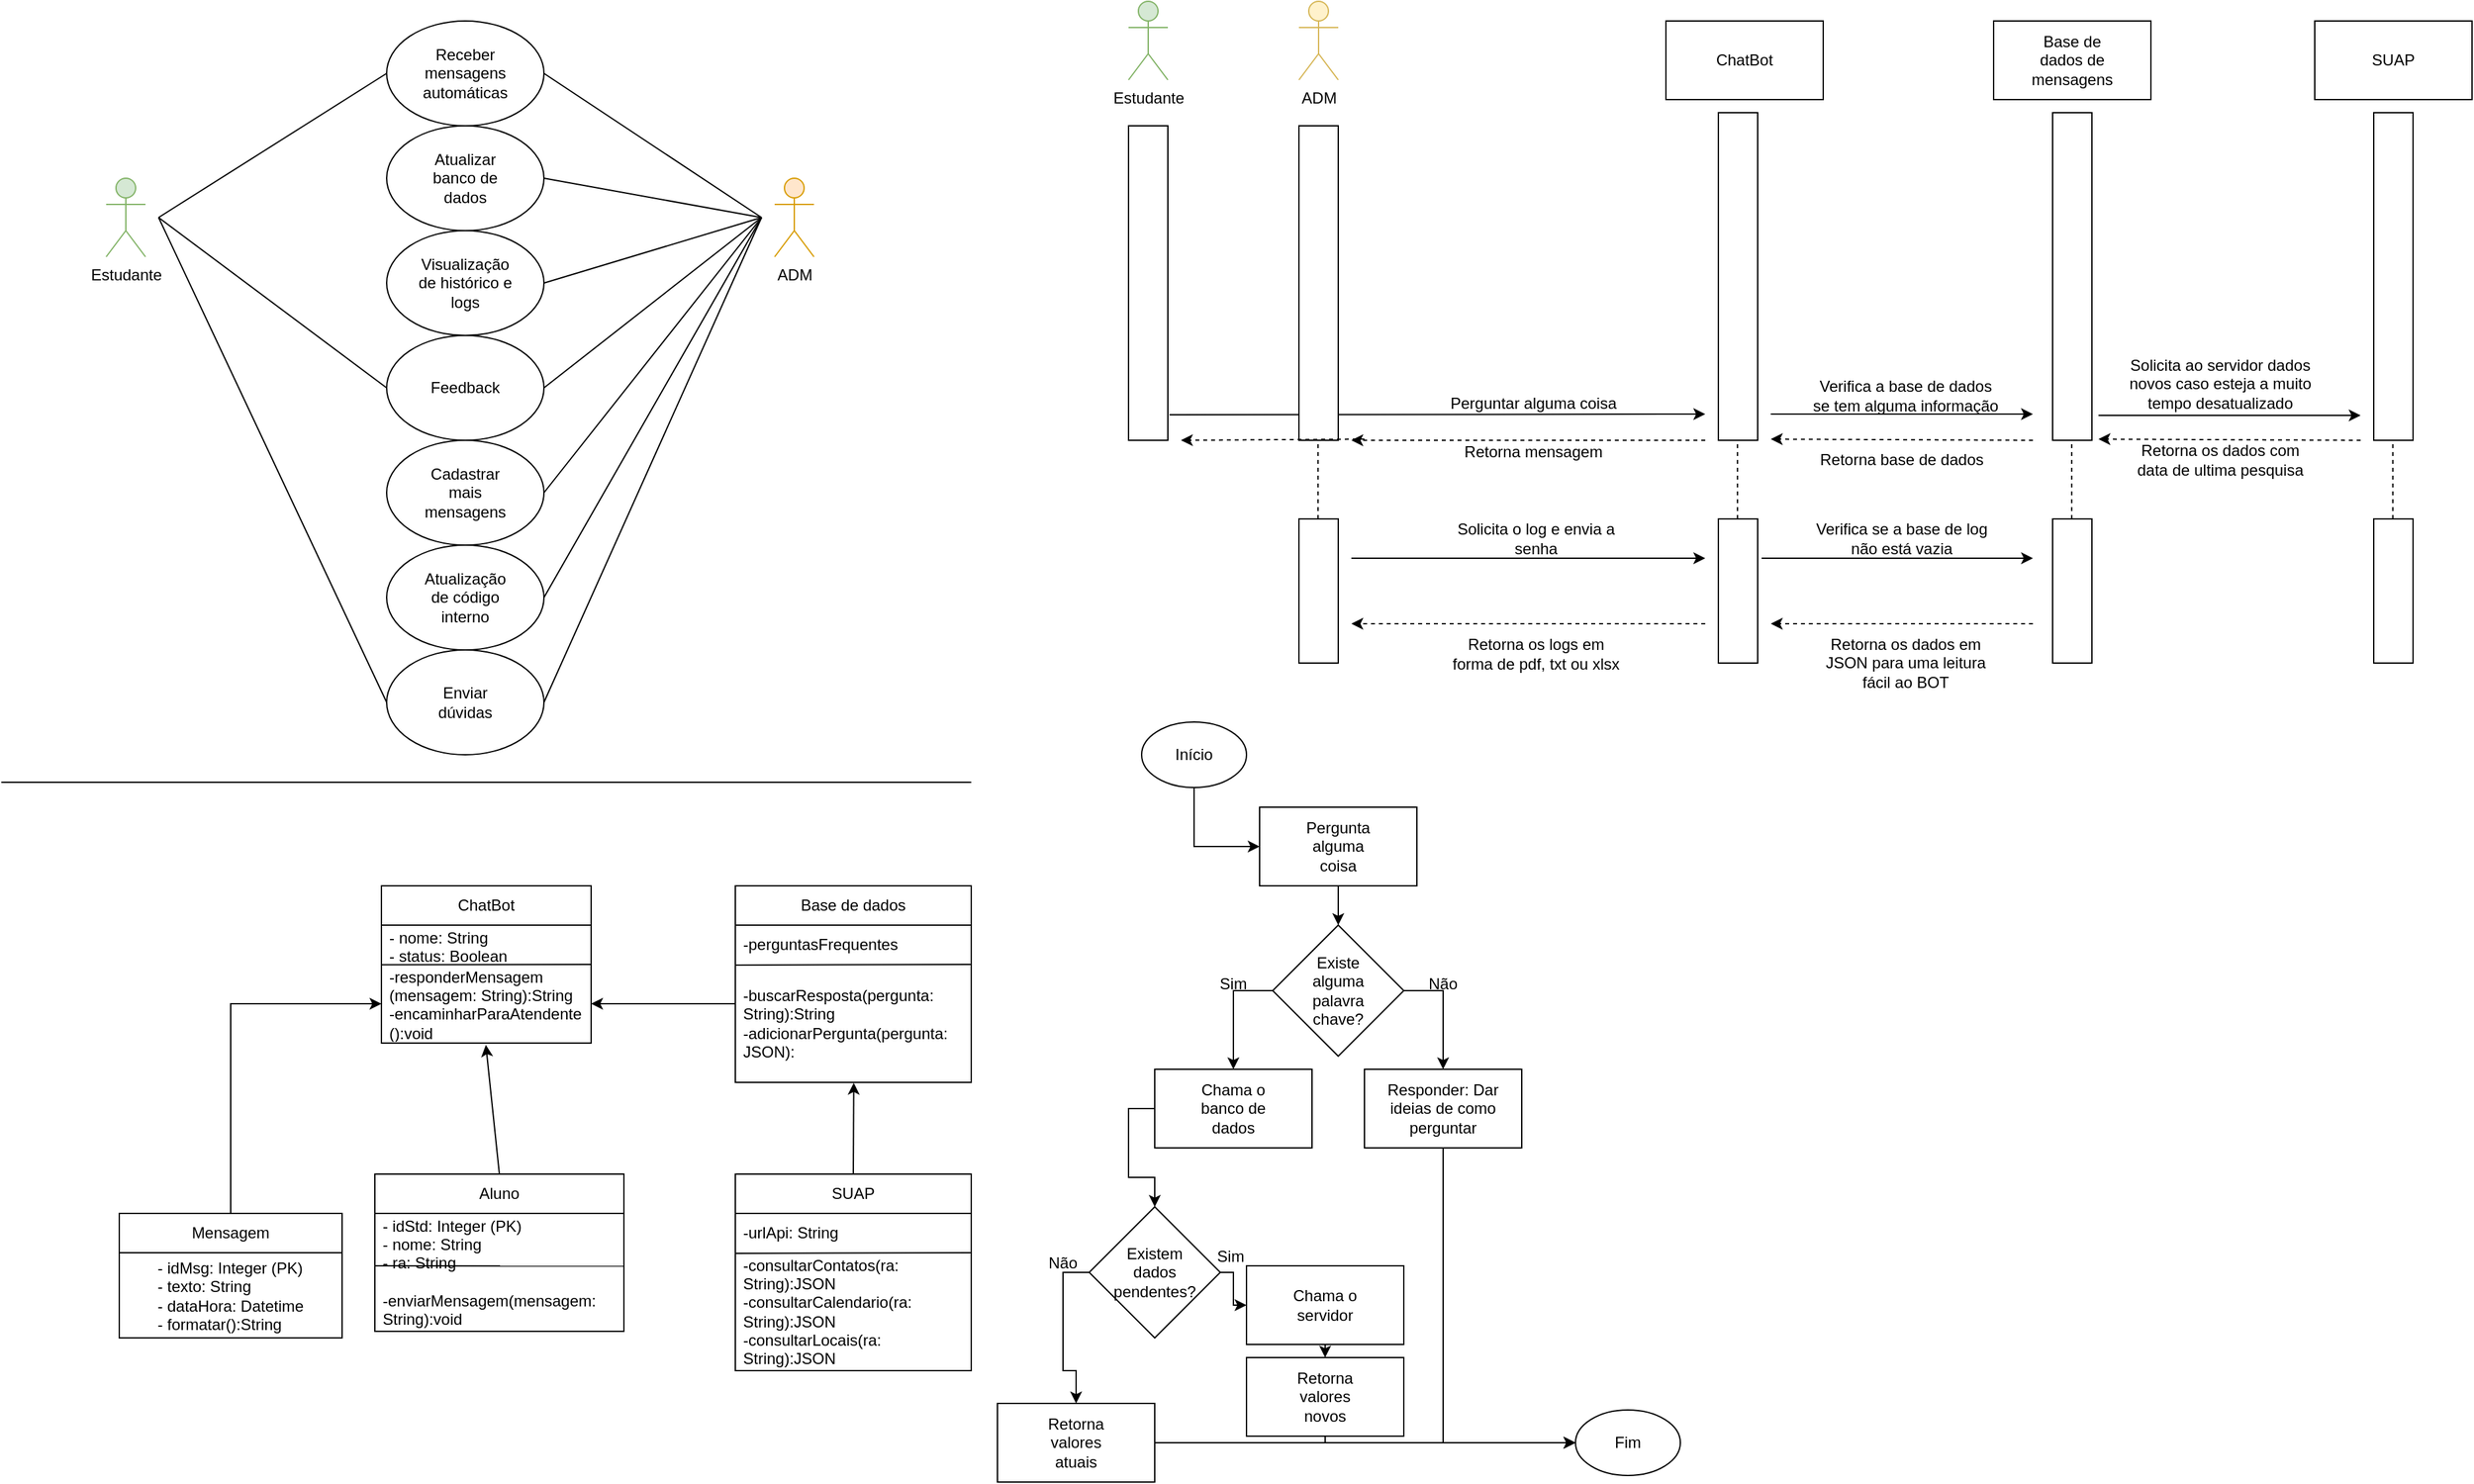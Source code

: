 <mxfile version="27.0.2">
  <diagram name="Página-1" id="9H2p1YK96EGHO1hDg4qJ">
    <mxGraphModel dx="801" dy="432" grid="1" gridSize="10" guides="1" tooltips="1" connect="1" arrows="1" fold="1" page="1" pageScale="1" pageWidth="827" pageHeight="1169" math="0" shadow="0">
      <root>
        <mxCell id="0" />
        <mxCell id="1" parent="0" />
        <mxCell id="1IMz-awUyQO1gc2ZHXrj-1" value="Estudante" style="shape=umlActor;verticalLabelPosition=bottom;verticalAlign=top;html=1;outlineConnect=0;fillColor=#d5e8d4;strokeColor=#82b366;shadow=0;" vertex="1" parent="1">
          <mxGeometry x="80" y="150" width="30" height="60" as="geometry" />
        </mxCell>
        <mxCell id="1IMz-awUyQO1gc2ZHXrj-15" value="ADM" style="shape=umlActor;verticalLabelPosition=bottom;verticalAlign=top;html=1;outlineConnect=0;fillColor=#ffe6cc;strokeColor=#d79b00;" vertex="1" parent="1">
          <mxGeometry x="590" y="150" width="30" height="60" as="geometry" />
        </mxCell>
        <mxCell id="1IMz-awUyQO1gc2ZHXrj-41" value="" style="group" vertex="1" connectable="0" parent="1">
          <mxGeometry x="294" y="110" width="120" height="80" as="geometry" />
        </mxCell>
        <mxCell id="1IMz-awUyQO1gc2ZHXrj-42" value="" style="ellipse;whiteSpace=wrap;html=1;" vertex="1" parent="1IMz-awUyQO1gc2ZHXrj-41">
          <mxGeometry width="120" height="80" as="geometry" />
        </mxCell>
        <mxCell id="1IMz-awUyQO1gc2ZHXrj-43" value="Atualizar banco de dados" style="text;html=1;align=center;verticalAlign=middle;whiteSpace=wrap;rounded=0;" vertex="1" parent="1IMz-awUyQO1gc2ZHXrj-41">
          <mxGeometry x="20" y="25" width="80" height="30" as="geometry" />
        </mxCell>
        <mxCell id="1IMz-awUyQO1gc2ZHXrj-47" value="" style="endArrow=none;html=1;rounded=0;" edge="1" parent="1">
          <mxGeometry width="50" height="50" relative="1" as="geometry">
            <mxPoint y="611" as="sourcePoint" />
            <mxPoint x="740" y="611" as="targetPoint" />
          </mxGeometry>
        </mxCell>
        <mxCell id="1IMz-awUyQO1gc2ZHXrj-48" value="ChatBot" style="swimlane;fontStyle=0;childLayout=stackLayout;horizontal=1;startSize=30;horizontalStack=0;resizeParent=1;resizeParentMax=0;resizeLast=0;collapsible=1;marginBottom=0;whiteSpace=wrap;html=1;" vertex="1" parent="1">
          <mxGeometry x="290" y="690" width="160" height="120" as="geometry" />
        </mxCell>
        <mxCell id="1IMz-awUyQO1gc2ZHXrj-49" value="- nome: String&lt;div&gt;- status: Boolean&lt;/div&gt;" style="text;strokeColor=none;fillColor=none;align=left;verticalAlign=middle;spacingLeft=4;spacingRight=4;overflow=hidden;points=[[0,0.5],[1,0.5]];portConstraint=eastwest;rotatable=0;whiteSpace=wrap;html=1;" vertex="1" parent="1IMz-awUyQO1gc2ZHXrj-48">
          <mxGeometry y="30" width="160" height="30" as="geometry" />
        </mxCell>
        <mxCell id="1IMz-awUyQO1gc2ZHXrj-51" value="-responderMensagem&lt;div&gt;(mensagem: String):String&lt;/div&gt;&lt;div&gt;-encaminharParaAtendente ():void&lt;/div&gt;" style="text;strokeColor=none;fillColor=none;align=left;verticalAlign=middle;spacingLeft=4;spacingRight=4;overflow=hidden;points=[[0,0.5],[1,0.5]];portConstraint=eastwest;rotatable=0;whiteSpace=wrap;html=1;" vertex="1" parent="1IMz-awUyQO1gc2ZHXrj-48">
          <mxGeometry y="60" width="160" height="60" as="geometry" />
        </mxCell>
        <mxCell id="1IMz-awUyQO1gc2ZHXrj-52" value="" style="endArrow=none;html=1;rounded=0;exitX=0.002;exitY=0.005;exitDx=0;exitDy=0;exitPerimeter=0;entryX=0.997;entryY=1.002;entryDx=0;entryDy=0;entryPerimeter=0;" edge="1" parent="1IMz-awUyQO1gc2ZHXrj-48" source="1IMz-awUyQO1gc2ZHXrj-51" target="1IMz-awUyQO1gc2ZHXrj-49">
          <mxGeometry width="50" height="50" relative="1" as="geometry">
            <mxPoint x="-80" y="110" as="sourcePoint" />
            <mxPoint x="-30" y="60" as="targetPoint" />
          </mxGeometry>
        </mxCell>
        <mxCell id="1IMz-awUyQO1gc2ZHXrj-53" value="Base de dados" style="swimlane;fontStyle=0;childLayout=stackLayout;horizontal=1;startSize=30;horizontalStack=0;resizeParent=1;resizeParentMax=0;resizeLast=0;collapsible=1;marginBottom=0;whiteSpace=wrap;html=1;" vertex="1" parent="1">
          <mxGeometry x="560" y="690" width="180" height="150" as="geometry" />
        </mxCell>
        <mxCell id="1IMz-awUyQO1gc2ZHXrj-54" value="-perguntasFrequentes" style="text;strokeColor=none;fillColor=none;align=left;verticalAlign=middle;spacingLeft=4;spacingRight=4;overflow=hidden;points=[[0,0.5],[1,0.5]];portConstraint=eastwest;rotatable=0;whiteSpace=wrap;html=1;" vertex="1" parent="1IMz-awUyQO1gc2ZHXrj-53">
          <mxGeometry y="30" width="180" height="30" as="geometry" />
        </mxCell>
        <mxCell id="1IMz-awUyQO1gc2ZHXrj-55" value="-buscarResposta(pergunta: String):String&lt;div&gt;-adicionarPergunta(pergunta: JSON):&lt;/div&gt;" style="text;strokeColor=none;fillColor=none;align=left;verticalAlign=middle;spacingLeft=4;spacingRight=4;overflow=hidden;points=[[0,0.5],[1,0.5]];portConstraint=eastwest;rotatable=0;whiteSpace=wrap;html=1;" vertex="1" parent="1IMz-awUyQO1gc2ZHXrj-53">
          <mxGeometry y="60" width="180" height="90" as="geometry" />
        </mxCell>
        <mxCell id="1IMz-awUyQO1gc2ZHXrj-56" value="" style="endArrow=none;html=1;rounded=0;exitX=0.002;exitY=0.005;exitDx=0;exitDy=0;exitPerimeter=0;entryX=0.997;entryY=1.002;entryDx=0;entryDy=0;entryPerimeter=0;" edge="1" parent="1IMz-awUyQO1gc2ZHXrj-53" source="1IMz-awUyQO1gc2ZHXrj-55" target="1IMz-awUyQO1gc2ZHXrj-54">
          <mxGeometry width="50" height="50" relative="1" as="geometry">
            <mxPoint x="-80" y="110" as="sourcePoint" />
            <mxPoint x="-30" y="60" as="targetPoint" />
          </mxGeometry>
        </mxCell>
        <mxCell id="1IMz-awUyQO1gc2ZHXrj-57" value="Aluno" style="swimlane;fontStyle=0;childLayout=stackLayout;horizontal=1;startSize=30;horizontalStack=0;resizeParent=1;resizeParentMax=0;resizeLast=0;collapsible=1;marginBottom=0;whiteSpace=wrap;html=1;" vertex="1" parent="1">
          <mxGeometry x="285" y="910" width="190" height="120" as="geometry" />
        </mxCell>
        <mxCell id="1IMz-awUyQO1gc2ZHXrj-60" value="" style="endArrow=none;html=1;rounded=0;entryX=1;entryY=0.446;entryDx=0;entryDy=0;entryPerimeter=0;" edge="1" parent="1IMz-awUyQO1gc2ZHXrj-57" target="1IMz-awUyQO1gc2ZHXrj-58">
          <mxGeometry width="50" height="50" relative="1" as="geometry">
            <mxPoint y="70" as="sourcePoint" />
            <mxPoint x="180" y="70" as="targetPoint" />
          </mxGeometry>
        </mxCell>
        <mxCell id="1IMz-awUyQO1gc2ZHXrj-58" value="&lt;div&gt;- idStd: Integer (PK)&lt;/div&gt;- nome: String&lt;div&gt;- ra: String&lt;/div&gt;&lt;div&gt;&lt;br&gt;&lt;/div&gt;&lt;div&gt;-enviarMensagem(mensagem: String):void&lt;/div&gt;" style="text;strokeColor=none;fillColor=none;align=left;verticalAlign=middle;spacingLeft=4;spacingRight=4;overflow=hidden;points=[[0,0.5],[1,0.5]];portConstraint=eastwest;rotatable=0;whiteSpace=wrap;html=1;" vertex="1" parent="1IMz-awUyQO1gc2ZHXrj-57">
          <mxGeometry y="30" width="190" height="90" as="geometry" />
        </mxCell>
        <mxCell id="1IMz-awUyQO1gc2ZHXrj-62" value="" style="endArrow=classic;html=1;rounded=0;exitX=0.5;exitY=0;exitDx=0;exitDy=0;entryX=0.498;entryY=1.024;entryDx=0;entryDy=0;entryPerimeter=0;" edge="1" parent="1" source="1IMz-awUyQO1gc2ZHXrj-57" target="1IMz-awUyQO1gc2ZHXrj-51">
          <mxGeometry width="50" height="50" relative="1" as="geometry">
            <mxPoint x="320" y="900" as="sourcePoint" />
            <mxPoint x="370" y="850" as="targetPoint" />
          </mxGeometry>
        </mxCell>
        <mxCell id="1IMz-awUyQO1gc2ZHXrj-63" value="" style="endArrow=classic;html=1;rounded=0;entryX=1;entryY=0.5;entryDx=0;entryDy=0;exitX=0;exitY=0.333;exitDx=0;exitDy=0;exitPerimeter=0;" edge="1" parent="1" source="1IMz-awUyQO1gc2ZHXrj-55" target="1IMz-awUyQO1gc2ZHXrj-51">
          <mxGeometry width="50" height="50" relative="1" as="geometry">
            <mxPoint x="500" y="930" as="sourcePoint" />
            <mxPoint x="550" y="880" as="targetPoint" />
          </mxGeometry>
        </mxCell>
        <mxCell id="1IMz-awUyQO1gc2ZHXrj-64" value="SUAP" style="swimlane;fontStyle=0;childLayout=stackLayout;horizontal=1;startSize=30;horizontalStack=0;resizeParent=1;resizeParentMax=0;resizeLast=0;collapsible=1;marginBottom=0;whiteSpace=wrap;html=1;" vertex="1" parent="1">
          <mxGeometry x="560" y="910" width="180" height="150" as="geometry" />
        </mxCell>
        <mxCell id="1IMz-awUyQO1gc2ZHXrj-65" value="-urlApi: String" style="text;strokeColor=none;fillColor=none;align=left;verticalAlign=middle;spacingLeft=4;spacingRight=4;overflow=hidden;points=[[0,0.5],[1,0.5]];portConstraint=eastwest;rotatable=0;whiteSpace=wrap;html=1;" vertex="1" parent="1IMz-awUyQO1gc2ZHXrj-64">
          <mxGeometry y="30" width="180" height="30" as="geometry" />
        </mxCell>
        <mxCell id="1IMz-awUyQO1gc2ZHXrj-66" value="-consultarContatos(ra: String):JSON&lt;div&gt;-consultarCalendario(ra: String):JSON&lt;/div&gt;&lt;div&gt;-consultarLocais(ra: String):JSON&lt;/div&gt;" style="text;strokeColor=none;fillColor=none;align=left;verticalAlign=middle;spacingLeft=4;spacingRight=4;overflow=hidden;points=[[0,0.5],[1,0.5]];portConstraint=eastwest;rotatable=0;whiteSpace=wrap;html=1;" vertex="1" parent="1IMz-awUyQO1gc2ZHXrj-64">
          <mxGeometry y="60" width="180" height="90" as="geometry" />
        </mxCell>
        <mxCell id="1IMz-awUyQO1gc2ZHXrj-67" value="" style="endArrow=none;html=1;rounded=0;exitX=0.002;exitY=0.005;exitDx=0;exitDy=0;exitPerimeter=0;entryX=0.997;entryY=1.002;entryDx=0;entryDy=0;entryPerimeter=0;" edge="1" parent="1IMz-awUyQO1gc2ZHXrj-64" source="1IMz-awUyQO1gc2ZHXrj-66" target="1IMz-awUyQO1gc2ZHXrj-65">
          <mxGeometry width="50" height="50" relative="1" as="geometry">
            <mxPoint x="-80" y="110" as="sourcePoint" />
            <mxPoint x="-30" y="60" as="targetPoint" />
          </mxGeometry>
        </mxCell>
        <mxCell id="1IMz-awUyQO1gc2ZHXrj-68" value="Mensagem" style="swimlane;fontStyle=0;childLayout=stackLayout;horizontal=1;startSize=30;horizontalStack=0;resizeParent=1;resizeParentMax=0;resizeLast=0;collapsible=1;marginBottom=0;whiteSpace=wrap;html=1;" vertex="1" parent="1">
          <mxGeometry x="90" y="940" width="170" height="95" as="geometry" />
        </mxCell>
        <mxCell id="1IMz-awUyQO1gc2ZHXrj-237" value="&lt;div style=&quot;text-align: left;&quot;&gt;- idMsg: Integer (PK)&lt;/div&gt;&lt;div style=&quot;text-align: left;&quot;&gt;&lt;span style=&quot;background-color: transparent; color: light-dark(rgb(0, 0, 0), rgb(255, 255, 255));&quot;&gt;- texto: String&lt;/span&gt;&lt;/div&gt;&lt;div style=&quot;text-align: left;&quot;&gt;- dataHora: Datetime&lt;/div&gt;&lt;div style=&quot;text-align: left;&quot;&gt;- formatar():String&lt;/div&gt;" style="text;html=1;align=center;verticalAlign=middle;whiteSpace=wrap;rounded=0;" vertex="1" parent="1IMz-awUyQO1gc2ZHXrj-68">
          <mxGeometry y="30" width="170" height="65" as="geometry" />
        </mxCell>
        <mxCell id="1IMz-awUyQO1gc2ZHXrj-71" value="" style="endArrow=classic;html=1;rounded=0;exitX=0.5;exitY=0;exitDx=0;exitDy=0;entryX=0;entryY=0.5;entryDx=0;entryDy=0;" edge="1" parent="1" source="1IMz-awUyQO1gc2ZHXrj-68" target="1IMz-awUyQO1gc2ZHXrj-51">
          <mxGeometry width="50" height="50" relative="1" as="geometry">
            <mxPoint x="160" y="900" as="sourcePoint" />
            <mxPoint x="370" y="860" as="targetPoint" />
            <Array as="points">
              <mxPoint x="175" y="780" />
            </Array>
          </mxGeometry>
        </mxCell>
        <mxCell id="1IMz-awUyQO1gc2ZHXrj-72" value="" style="endArrow=classic;html=1;rounded=0;exitX=0.5;exitY=0;exitDx=0;exitDy=0;entryX=0.502;entryY=1.004;entryDx=0;entryDy=0;entryPerimeter=0;" edge="1" parent="1" source="1IMz-awUyQO1gc2ZHXrj-64" target="1IMz-awUyQO1gc2ZHXrj-55">
          <mxGeometry width="50" height="50" relative="1" as="geometry">
            <mxPoint x="650" y="900" as="sourcePoint" />
            <mxPoint x="700" y="850" as="targetPoint" />
          </mxGeometry>
        </mxCell>
        <mxCell id="1IMz-awUyQO1gc2ZHXrj-89" value="" style="endArrow=none;html=1;rounded=0;exitX=1;exitY=0.5;exitDx=0;exitDy=0;" edge="1" parent="1" source="1IMz-awUyQO1gc2ZHXrj-42">
          <mxGeometry width="50" height="50" relative="1" as="geometry">
            <mxPoint x="520" y="230" as="sourcePoint" />
            <mxPoint x="580" y="180" as="targetPoint" />
          </mxGeometry>
        </mxCell>
        <mxCell id="1IMz-awUyQO1gc2ZHXrj-90" value="" style="endArrow=none;html=1;rounded=0;entryX=0;entryY=0.5;entryDx=0;entryDy=0;" edge="1" parent="1" target="1IMz-awUyQO1gc2ZHXrj-92">
          <mxGeometry width="50" height="50" relative="1" as="geometry">
            <mxPoint x="120" y="180" as="sourcePoint" />
            <mxPoint x="290" y="100" as="targetPoint" />
          </mxGeometry>
        </mxCell>
        <mxCell id="1IMz-awUyQO1gc2ZHXrj-91" value="" style="group" vertex="1" connectable="0" parent="1">
          <mxGeometry x="294" y="30" width="120" height="80" as="geometry" />
        </mxCell>
        <mxCell id="1IMz-awUyQO1gc2ZHXrj-92" value="" style="ellipse;whiteSpace=wrap;html=1;" vertex="1" parent="1IMz-awUyQO1gc2ZHXrj-91">
          <mxGeometry width="120" height="80" as="geometry" />
        </mxCell>
        <mxCell id="1IMz-awUyQO1gc2ZHXrj-93" value="Receber mensagens automáticas" style="text;html=1;align=center;verticalAlign=middle;whiteSpace=wrap;rounded=0;" vertex="1" parent="1IMz-awUyQO1gc2ZHXrj-91">
          <mxGeometry x="20" y="25" width="80" height="30" as="geometry" />
        </mxCell>
        <mxCell id="1IMz-awUyQO1gc2ZHXrj-94" value="" style="endArrow=none;html=1;rounded=0;exitX=1;exitY=0.5;exitDx=0;exitDy=0;" edge="1" parent="1" source="1IMz-awUyQO1gc2ZHXrj-92">
          <mxGeometry width="50" height="50" relative="1" as="geometry">
            <mxPoint x="490" y="110" as="sourcePoint" />
            <mxPoint x="580" y="180" as="targetPoint" />
          </mxGeometry>
        </mxCell>
        <mxCell id="1IMz-awUyQO1gc2ZHXrj-95" value="" style="group" vertex="1" connectable="0" parent="1">
          <mxGeometry x="294" y="190" width="120" height="80" as="geometry" />
        </mxCell>
        <mxCell id="1IMz-awUyQO1gc2ZHXrj-96" value="" style="ellipse;whiteSpace=wrap;html=1;" vertex="1" parent="1IMz-awUyQO1gc2ZHXrj-95">
          <mxGeometry width="120" height="80" as="geometry" />
        </mxCell>
        <mxCell id="1IMz-awUyQO1gc2ZHXrj-97" value="Visualização de histórico e logs" style="text;html=1;align=center;verticalAlign=middle;whiteSpace=wrap;rounded=0;" vertex="1" parent="1IMz-awUyQO1gc2ZHXrj-95">
          <mxGeometry x="20" y="25" width="80" height="30" as="geometry" />
        </mxCell>
        <mxCell id="1IMz-awUyQO1gc2ZHXrj-98" value="" style="endArrow=none;html=1;rounded=0;exitX=1;exitY=0.5;exitDx=0;exitDy=0;" edge="1" parent="1" source="1IMz-awUyQO1gc2ZHXrj-96">
          <mxGeometry width="50" height="50" relative="1" as="geometry">
            <mxPoint x="424" y="259.57" as="sourcePoint" />
            <mxPoint x="580" y="180" as="targetPoint" />
          </mxGeometry>
        </mxCell>
        <mxCell id="1IMz-awUyQO1gc2ZHXrj-100" value="" style="group" vertex="1" connectable="0" parent="1">
          <mxGeometry x="294" y="350" width="120" height="210" as="geometry" />
        </mxCell>
        <mxCell id="1IMz-awUyQO1gc2ZHXrj-101" value="" style="ellipse;whiteSpace=wrap;html=1;" vertex="1" parent="1IMz-awUyQO1gc2ZHXrj-100">
          <mxGeometry width="120" height="80" as="geometry" />
        </mxCell>
        <mxCell id="1IMz-awUyQO1gc2ZHXrj-102" value="Cadastrar mais mensagens" style="text;html=1;align=center;verticalAlign=middle;whiteSpace=wrap;rounded=0;" vertex="1" parent="1IMz-awUyQO1gc2ZHXrj-100">
          <mxGeometry x="20" y="25" width="80" height="30" as="geometry" />
        </mxCell>
        <mxCell id="1IMz-awUyQO1gc2ZHXrj-104" value="" style="group" vertex="1" connectable="0" parent="1IMz-awUyQO1gc2ZHXrj-100">
          <mxGeometry y="80" width="120" height="80" as="geometry" />
        </mxCell>
        <mxCell id="1IMz-awUyQO1gc2ZHXrj-105" value="" style="ellipse;whiteSpace=wrap;html=1;" vertex="1" parent="1IMz-awUyQO1gc2ZHXrj-104">
          <mxGeometry width="120" height="80" as="geometry" />
        </mxCell>
        <mxCell id="1IMz-awUyQO1gc2ZHXrj-106" value="Atualização de código interno" style="text;html=1;align=center;verticalAlign=middle;whiteSpace=wrap;rounded=0;" vertex="1" parent="1IMz-awUyQO1gc2ZHXrj-104">
          <mxGeometry x="20" y="25" width="80" height="30" as="geometry" />
        </mxCell>
        <mxCell id="1IMz-awUyQO1gc2ZHXrj-103" value="" style="endArrow=none;html=1;rounded=0;exitX=1;exitY=0.5;exitDx=0;exitDy=0;" edge="1" parent="1" source="1IMz-awUyQO1gc2ZHXrj-101">
          <mxGeometry width="50" height="50" relative="1" as="geometry">
            <mxPoint x="450" y="360" as="sourcePoint" />
            <mxPoint x="580" y="180" as="targetPoint" />
          </mxGeometry>
        </mxCell>
        <mxCell id="1IMz-awUyQO1gc2ZHXrj-107" value="" style="endArrow=none;html=1;rounded=0;exitX=1;exitY=0.5;exitDx=0;exitDy=0;" edge="1" parent="1" source="1IMz-awUyQO1gc2ZHXrj-105">
          <mxGeometry width="50" height="50" relative="1" as="geometry">
            <mxPoint x="424" y="350" as="sourcePoint" />
            <mxPoint x="580" y="180" as="targetPoint" />
          </mxGeometry>
        </mxCell>
        <mxCell id="1IMz-awUyQO1gc2ZHXrj-110" value="" style="group" vertex="1" connectable="0" parent="1">
          <mxGeometry x="294" y="270" width="120" height="80" as="geometry" />
        </mxCell>
        <mxCell id="1IMz-awUyQO1gc2ZHXrj-111" value="" style="ellipse;whiteSpace=wrap;html=1;" vertex="1" parent="1IMz-awUyQO1gc2ZHXrj-110">
          <mxGeometry width="120" height="80" as="geometry" />
        </mxCell>
        <mxCell id="1IMz-awUyQO1gc2ZHXrj-112" value="Feedback" style="text;html=1;align=center;verticalAlign=middle;whiteSpace=wrap;rounded=0;" vertex="1" parent="1IMz-awUyQO1gc2ZHXrj-110">
          <mxGeometry x="20" y="25" width="80" height="30" as="geometry" />
        </mxCell>
        <mxCell id="1IMz-awUyQO1gc2ZHXrj-114" value="" style="endArrow=none;html=1;rounded=0;exitX=1;exitY=0.5;exitDx=0;exitDy=0;" edge="1" parent="1" source="1IMz-awUyQO1gc2ZHXrj-111">
          <mxGeometry width="50" height="50" relative="1" as="geometry">
            <mxPoint x="440" y="300" as="sourcePoint" />
            <mxPoint x="580" y="180" as="targetPoint" />
          </mxGeometry>
        </mxCell>
        <mxCell id="1IMz-awUyQO1gc2ZHXrj-115" value="" style="endArrow=none;html=1;rounded=0;entryX=0;entryY=0.5;entryDx=0;entryDy=0;" edge="1" parent="1" target="1IMz-awUyQO1gc2ZHXrj-111">
          <mxGeometry width="50" height="50" relative="1" as="geometry">
            <mxPoint x="120" y="180" as="sourcePoint" />
            <mxPoint x="220" y="320" as="targetPoint" />
          </mxGeometry>
        </mxCell>
        <mxCell id="1IMz-awUyQO1gc2ZHXrj-120" value="" style="ellipse;whiteSpace=wrap;html=1;" vertex="1" parent="1">
          <mxGeometry x="294" y="510" width="120" height="80" as="geometry" />
        </mxCell>
        <mxCell id="1IMz-awUyQO1gc2ZHXrj-129" value="" style="endArrow=none;html=1;rounded=0;exitX=1;exitY=0.5;exitDx=0;exitDy=0;" edge="1" parent="1" source="1IMz-awUyQO1gc2ZHXrj-120">
          <mxGeometry width="50" height="50" relative="1" as="geometry">
            <mxPoint x="470" y="520" as="sourcePoint" />
            <mxPoint x="580" y="180" as="targetPoint" />
          </mxGeometry>
        </mxCell>
        <mxCell id="1IMz-awUyQO1gc2ZHXrj-130" value="" style="endArrow=none;html=1;rounded=0;entryX=0;entryY=0.5;entryDx=0;entryDy=0;" edge="1" parent="1" target="1IMz-awUyQO1gc2ZHXrj-120">
          <mxGeometry width="50" height="50" relative="1" as="geometry">
            <mxPoint x="120" y="180" as="sourcePoint" />
            <mxPoint x="140" y="500" as="targetPoint" />
          </mxGeometry>
        </mxCell>
        <mxCell id="1IMz-awUyQO1gc2ZHXrj-131" value="Enviar dúvidas" style="text;html=1;align=center;verticalAlign=middle;whiteSpace=wrap;rounded=0;" vertex="1" parent="1">
          <mxGeometry x="324" y="535" width="60" height="30" as="geometry" />
        </mxCell>
        <mxCell id="1IMz-awUyQO1gc2ZHXrj-132" value="" style="rounded=0;whiteSpace=wrap;html=1;" vertex="1" parent="1">
          <mxGeometry x="1520" y="30" width="120" height="60" as="geometry" />
        </mxCell>
        <mxCell id="1IMz-awUyQO1gc2ZHXrj-133" value="" style="rounded=0;whiteSpace=wrap;html=1;" vertex="1" parent="1">
          <mxGeometry x="1270" y="30" width="120" height="60" as="geometry" />
        </mxCell>
        <mxCell id="1IMz-awUyQO1gc2ZHXrj-134" value="ChatBot" style="text;html=1;align=center;verticalAlign=middle;whiteSpace=wrap;rounded=0;" vertex="1" parent="1">
          <mxGeometry x="1300" y="45" width="60" height="30" as="geometry" />
        </mxCell>
        <mxCell id="1IMz-awUyQO1gc2ZHXrj-135" value="Base de dados de mensagens" style="text;html=1;align=center;verticalAlign=middle;whiteSpace=wrap;rounded=0;" vertex="1" parent="1">
          <mxGeometry x="1550" y="45" width="60" height="30" as="geometry" />
        </mxCell>
        <mxCell id="1IMz-awUyQO1gc2ZHXrj-136" value="Estudante" style="shape=umlActor;verticalLabelPosition=bottom;verticalAlign=top;html=1;outlineConnect=0;fillColor=#d5e8d4;strokeColor=#82b366;" vertex="1" parent="1">
          <mxGeometry x="860" y="15" width="30" height="60" as="geometry" />
        </mxCell>
        <mxCell id="1IMz-awUyQO1gc2ZHXrj-137" value="ADM" style="shape=umlActor;verticalLabelPosition=bottom;verticalAlign=top;html=1;outlineConnect=0;fillColor=#fff2cc;strokeColor=#d6b656;" vertex="1" parent="1">
          <mxGeometry x="990" y="15" width="30" height="60" as="geometry" />
        </mxCell>
        <mxCell id="1IMz-awUyQO1gc2ZHXrj-140" value="" style="rounded=0;whiteSpace=wrap;html=1;" vertex="1" parent="1">
          <mxGeometry x="860" y="110" width="30" height="240" as="geometry" />
        </mxCell>
        <mxCell id="1IMz-awUyQO1gc2ZHXrj-141" value="" style="endArrow=classic;html=1;rounded=0;exitX=1.042;exitY=0.919;exitDx=0;exitDy=0;exitPerimeter=0;" edge="1" parent="1" source="1IMz-awUyQO1gc2ZHXrj-140">
          <mxGeometry width="50" height="50" relative="1" as="geometry">
            <mxPoint x="980" y="200" as="sourcePoint" />
            <mxPoint x="1300" y="330" as="targetPoint" />
          </mxGeometry>
        </mxCell>
        <mxCell id="1IMz-awUyQO1gc2ZHXrj-142" value="" style="rounded=0;whiteSpace=wrap;html=1;" vertex="1" parent="1">
          <mxGeometry x="1310" y="100" width="30" height="250" as="geometry" />
        </mxCell>
        <mxCell id="1IMz-awUyQO1gc2ZHXrj-143" value="" style="rounded=0;whiteSpace=wrap;html=1;" vertex="1" parent="1">
          <mxGeometry x="990" y="110" width="30" height="240" as="geometry" />
        </mxCell>
        <mxCell id="1IMz-awUyQO1gc2ZHXrj-145" value="Perguntar alguma coisa" style="text;html=1;align=center;verticalAlign=middle;whiteSpace=wrap;rounded=0;" vertex="1" parent="1">
          <mxGeometry x="1099" y="307" width="140" height="30" as="geometry" />
        </mxCell>
        <mxCell id="1IMz-awUyQO1gc2ZHXrj-146" value="" style="rounded=0;whiteSpace=wrap;html=1;" vertex="1" parent="1">
          <mxGeometry x="1565" y="100" width="30" height="250" as="geometry" />
        </mxCell>
        <mxCell id="1IMz-awUyQO1gc2ZHXrj-147" value="" style="endArrow=classic;html=1;rounded=0;" edge="1" parent="1">
          <mxGeometry width="50" height="50" relative="1" as="geometry">
            <mxPoint x="1350" y="330" as="sourcePoint" />
            <mxPoint x="1550" y="330" as="targetPoint" />
          </mxGeometry>
        </mxCell>
        <mxCell id="1IMz-awUyQO1gc2ZHXrj-148" value="Verifica a base de dados&lt;div&gt;se tem alguma informação&lt;/div&gt;" style="text;html=1;align=center;verticalAlign=middle;whiteSpace=wrap;rounded=0;" vertex="1" parent="1">
          <mxGeometry x="1373" y="301" width="160" height="30" as="geometry" />
        </mxCell>
        <mxCell id="1IMz-awUyQO1gc2ZHXrj-150" value="" style="endArrow=classic;html=1;rounded=0;" edge="1" parent="1">
          <mxGeometry width="50" height="50" relative="1" as="geometry">
            <mxPoint x="1600" y="331" as="sourcePoint" />
            <mxPoint x="1800" y="331" as="targetPoint" />
          </mxGeometry>
        </mxCell>
        <mxCell id="1IMz-awUyQO1gc2ZHXrj-151" value="Solicita ao servidor dados novos caso esteja a muito tempo desatualizado" style="text;html=1;align=center;verticalAlign=middle;whiteSpace=wrap;rounded=0;" vertex="1" parent="1">
          <mxGeometry x="1613" y="292" width="160" height="30" as="geometry" />
        </mxCell>
        <mxCell id="1IMz-awUyQO1gc2ZHXrj-153" value="" style="rounded=0;whiteSpace=wrap;html=1;" vertex="1" parent="1">
          <mxGeometry x="1810" y="100" width="30" height="250" as="geometry" />
        </mxCell>
        <mxCell id="1IMz-awUyQO1gc2ZHXrj-154" value="" style="rounded=0;whiteSpace=wrap;html=1;" vertex="1" parent="1">
          <mxGeometry x="1765" y="30" width="120" height="60" as="geometry" />
        </mxCell>
        <mxCell id="1IMz-awUyQO1gc2ZHXrj-156" value="SUAP" style="text;html=1;align=center;verticalAlign=middle;whiteSpace=wrap;rounded=0;" vertex="1" parent="1">
          <mxGeometry x="1795" y="45" width="60" height="30" as="geometry" />
        </mxCell>
        <mxCell id="1IMz-awUyQO1gc2ZHXrj-157" value="" style="endArrow=classic;html=1;rounded=0;dashed=1;" edge="1" parent="1">
          <mxGeometry width="50" height="50" relative="1" as="geometry">
            <mxPoint x="1300" y="350" as="sourcePoint" />
            <mxPoint x="1030" y="350" as="targetPoint" />
          </mxGeometry>
        </mxCell>
        <mxCell id="1IMz-awUyQO1gc2ZHXrj-158" value="" style="endArrow=classic;html=1;rounded=0;dashed=1;" edge="1" parent="1">
          <mxGeometry width="50" height="50" relative="1" as="geometry">
            <mxPoint x="1040" y="349.09" as="sourcePoint" />
            <mxPoint x="900" y="350" as="targetPoint" />
          </mxGeometry>
        </mxCell>
        <mxCell id="1IMz-awUyQO1gc2ZHXrj-159" value="Retorna mensagem" style="text;html=1;align=center;verticalAlign=middle;whiteSpace=wrap;rounded=0;" vertex="1" parent="1">
          <mxGeometry x="1099" y="344" width="140" height="30" as="geometry" />
        </mxCell>
        <mxCell id="1IMz-awUyQO1gc2ZHXrj-160" value="Retorna base de dados" style="text;html=1;align=center;verticalAlign=middle;whiteSpace=wrap;rounded=0;" vertex="1" parent="1">
          <mxGeometry x="1380" y="350" width="140" height="30" as="geometry" />
        </mxCell>
        <mxCell id="1IMz-awUyQO1gc2ZHXrj-161" value="Retorna os dados com data de ultima pesquisa" style="text;html=1;align=center;verticalAlign=middle;whiteSpace=wrap;rounded=0;" vertex="1" parent="1">
          <mxGeometry x="1623" y="350" width="140" height="30" as="geometry" />
        </mxCell>
        <mxCell id="1IMz-awUyQO1gc2ZHXrj-162" value="" style="endArrow=classic;html=1;rounded=0;dashed=1;" edge="1" parent="1">
          <mxGeometry width="50" height="50" relative="1" as="geometry">
            <mxPoint x="1800" y="350" as="sourcePoint" />
            <mxPoint x="1600" y="349.13" as="targetPoint" />
          </mxGeometry>
        </mxCell>
        <mxCell id="1IMz-awUyQO1gc2ZHXrj-163" value="" style="endArrow=classic;html=1;rounded=0;dashed=1;" edge="1" parent="1">
          <mxGeometry width="50" height="50" relative="1" as="geometry">
            <mxPoint x="1550" y="350" as="sourcePoint" />
            <mxPoint x="1350" y="349.13" as="targetPoint" />
          </mxGeometry>
        </mxCell>
        <mxCell id="1IMz-awUyQO1gc2ZHXrj-165" value="" style="rounded=0;whiteSpace=wrap;html=1;" vertex="1" parent="1">
          <mxGeometry x="990" y="410" width="30" height="110" as="geometry" />
        </mxCell>
        <mxCell id="1IMz-awUyQO1gc2ZHXrj-166" value="" style="rounded=0;whiteSpace=wrap;html=1;" vertex="1" parent="1">
          <mxGeometry x="1310" y="410" width="30" height="110" as="geometry" />
        </mxCell>
        <mxCell id="1IMz-awUyQO1gc2ZHXrj-167" value="" style="rounded=0;whiteSpace=wrap;html=1;" vertex="1" parent="1">
          <mxGeometry x="1565" y="410" width="30" height="110" as="geometry" />
        </mxCell>
        <mxCell id="1IMz-awUyQO1gc2ZHXrj-168" value="" style="rounded=0;whiteSpace=wrap;html=1;" vertex="1" parent="1">
          <mxGeometry x="1810" y="410" width="30" height="110" as="geometry" />
        </mxCell>
        <mxCell id="1IMz-awUyQO1gc2ZHXrj-171" value="" style="endArrow=none;dashed=1;html=1;rounded=0;exitX=0.5;exitY=0;exitDx=0;exitDy=0;entryX=0.5;entryY=1;entryDx=0;entryDy=0;" edge="1" parent="1">
          <mxGeometry width="50" height="50" relative="1" as="geometry">
            <mxPoint x="1004.6" y="410" as="sourcePoint" />
            <mxPoint x="1004.6" y="350" as="targetPoint" />
          </mxGeometry>
        </mxCell>
        <mxCell id="1IMz-awUyQO1gc2ZHXrj-172" value="" style="endArrow=none;dashed=1;html=1;rounded=0;exitX=0.5;exitY=0;exitDx=0;exitDy=0;entryX=0.5;entryY=1;entryDx=0;entryDy=0;" edge="1" parent="1">
          <mxGeometry width="50" height="50" relative="1" as="geometry">
            <mxPoint x="1324.6" y="410" as="sourcePoint" />
            <mxPoint x="1324.6" y="350" as="targetPoint" />
          </mxGeometry>
        </mxCell>
        <mxCell id="1IMz-awUyQO1gc2ZHXrj-173" value="" style="endArrow=none;dashed=1;html=1;rounded=0;exitX=0.5;exitY=0;exitDx=0;exitDy=0;entryX=0.5;entryY=1;entryDx=0;entryDy=0;" edge="1" parent="1">
          <mxGeometry width="50" height="50" relative="1" as="geometry">
            <mxPoint x="1579.6" y="410" as="sourcePoint" />
            <mxPoint x="1579.6" y="350" as="targetPoint" />
          </mxGeometry>
        </mxCell>
        <mxCell id="1IMz-awUyQO1gc2ZHXrj-174" value="" style="endArrow=none;dashed=1;html=1;rounded=0;exitX=0.5;exitY=0;exitDx=0;exitDy=0;entryX=0.5;entryY=1;entryDx=0;entryDy=0;" edge="1" parent="1">
          <mxGeometry width="50" height="50" relative="1" as="geometry">
            <mxPoint x="1824.6" y="410" as="sourcePoint" />
            <mxPoint x="1824.6" y="350" as="targetPoint" />
          </mxGeometry>
        </mxCell>
        <mxCell id="1IMz-awUyQO1gc2ZHXrj-175" value="" style="endArrow=classic;html=1;rounded=0;" edge="1" parent="1">
          <mxGeometry width="50" height="50" relative="1" as="geometry">
            <mxPoint x="1030" y="440" as="sourcePoint" />
            <mxPoint x="1300" y="440" as="targetPoint" />
          </mxGeometry>
        </mxCell>
        <mxCell id="1IMz-awUyQO1gc2ZHXrj-176" value="Solicita o log e envia a senha" style="text;html=1;align=center;verticalAlign=middle;whiteSpace=wrap;rounded=0;" vertex="1" parent="1">
          <mxGeometry x="1101" y="410" width="140" height="30" as="geometry" />
        </mxCell>
        <mxCell id="1IMz-awUyQO1gc2ZHXrj-177" value="" style="endArrow=classic;html=1;rounded=0;dashed=1;" edge="1" parent="1">
          <mxGeometry width="50" height="50" relative="1" as="geometry">
            <mxPoint x="1300" y="490" as="sourcePoint" />
            <mxPoint x="1030" y="490" as="targetPoint" />
          </mxGeometry>
        </mxCell>
        <mxCell id="1IMz-awUyQO1gc2ZHXrj-178" value="Retorna os logs em forma de pdf, txt ou xlsx" style="text;html=1;align=center;verticalAlign=middle;whiteSpace=wrap;rounded=0;" vertex="1" parent="1">
          <mxGeometry x="1101" y="498" width="140" height="30" as="geometry" />
        </mxCell>
        <mxCell id="1IMz-awUyQO1gc2ZHXrj-179" value="" style="endArrow=classic;html=1;rounded=0;" edge="1" parent="1">
          <mxGeometry width="50" height="50" relative="1" as="geometry">
            <mxPoint x="1343" y="440" as="sourcePoint" />
            <mxPoint x="1550" y="440" as="targetPoint" />
          </mxGeometry>
        </mxCell>
        <mxCell id="1IMz-awUyQO1gc2ZHXrj-180" value="Verifica se a base de log não está vazia" style="text;html=1;align=center;verticalAlign=middle;whiteSpace=wrap;rounded=0;" vertex="1" parent="1">
          <mxGeometry x="1380" y="410" width="140" height="30" as="geometry" />
        </mxCell>
        <mxCell id="1IMz-awUyQO1gc2ZHXrj-181" value="" style="endArrow=classic;html=1;rounded=0;dashed=1;" edge="1" parent="1">
          <mxGeometry width="50" height="50" relative="1" as="geometry">
            <mxPoint x="1550" y="490" as="sourcePoint" />
            <mxPoint x="1350" y="490" as="targetPoint" />
          </mxGeometry>
        </mxCell>
        <mxCell id="1IMz-awUyQO1gc2ZHXrj-182" value="Retorna os dados em JSON para uma leitura fácil ao BOT" style="text;html=1;align=center;verticalAlign=middle;whiteSpace=wrap;rounded=0;" vertex="1" parent="1">
          <mxGeometry x="1383" y="505" width="140" height="30" as="geometry" />
        </mxCell>
        <mxCell id="1IMz-awUyQO1gc2ZHXrj-184" value="" style="endArrow=classic;html=1;rounded=0;exitX=0.5;exitY=1;exitDx=0;exitDy=0;entryX=0;entryY=0.5;entryDx=0;entryDy=0;" edge="1" parent="1" source="1IMz-awUyQO1gc2ZHXrj-183" target="1IMz-awUyQO1gc2ZHXrj-185">
          <mxGeometry width="50" height="50" relative="1" as="geometry">
            <mxPoint x="870" y="710" as="sourcePoint" />
            <mxPoint x="910" y="670" as="targetPoint" />
            <Array as="points">
              <mxPoint x="910" y="660" />
            </Array>
          </mxGeometry>
        </mxCell>
        <mxCell id="1IMz-awUyQO1gc2ZHXrj-188" value="" style="group" vertex="1" connectable="0" parent="1">
          <mxGeometry x="960" y="630" width="120" height="60" as="geometry" />
        </mxCell>
        <mxCell id="1IMz-awUyQO1gc2ZHXrj-185" value="" style="rounded=0;whiteSpace=wrap;html=1;" vertex="1" parent="1IMz-awUyQO1gc2ZHXrj-188">
          <mxGeometry width="120" height="60" as="geometry" />
        </mxCell>
        <mxCell id="1IMz-awUyQO1gc2ZHXrj-187" value="Pergunta alguma coisa" style="text;html=1;align=center;verticalAlign=middle;whiteSpace=wrap;rounded=0;" vertex="1" parent="1IMz-awUyQO1gc2ZHXrj-188">
          <mxGeometry x="30" y="15" width="60" height="30" as="geometry" />
        </mxCell>
        <mxCell id="1IMz-awUyQO1gc2ZHXrj-200" style="edgeStyle=orthogonalEdgeStyle;rounded=0;orthogonalLoop=1;jettySize=auto;html=1;exitX=1;exitY=0.5;exitDx=0;exitDy=0;entryX=0.5;entryY=0;entryDx=0;entryDy=0;" edge="1" parent="1" source="1IMz-awUyQO1gc2ZHXrj-193" target="1IMz-awUyQO1gc2ZHXrj-197">
          <mxGeometry relative="1" as="geometry" />
        </mxCell>
        <mxCell id="1IMz-awUyQO1gc2ZHXrj-202" style="edgeStyle=orthogonalEdgeStyle;rounded=0;orthogonalLoop=1;jettySize=auto;html=1;exitX=0;exitY=0.5;exitDx=0;exitDy=0;entryX=0.5;entryY=0;entryDx=0;entryDy=0;" edge="1" parent="1" source="1IMz-awUyQO1gc2ZHXrj-193" target="1IMz-awUyQO1gc2ZHXrj-196">
          <mxGeometry relative="1" as="geometry" />
        </mxCell>
        <mxCell id="1IMz-awUyQO1gc2ZHXrj-195" value="" style="endArrow=classic;html=1;rounded=0;exitX=0.5;exitY=1;exitDx=0;exitDy=0;entryX=0.5;entryY=0;entryDx=0;entryDy=0;" edge="1" parent="1" source="1IMz-awUyQO1gc2ZHXrj-185" target="1IMz-awUyQO1gc2ZHXrj-193">
          <mxGeometry width="50" height="50" relative="1" as="geometry">
            <mxPoint x="930" y="880" as="sourcePoint" />
            <mxPoint x="980" y="830" as="targetPoint" />
          </mxGeometry>
        </mxCell>
        <mxCell id="1IMz-awUyQO1gc2ZHXrj-197" value="" style="rounded=0;whiteSpace=wrap;html=1;" vertex="1" parent="1">
          <mxGeometry x="1040" y="830" width="120" height="60" as="geometry" />
        </mxCell>
        <mxCell id="1IMz-awUyQO1gc2ZHXrj-198" value="Responder: Dar ideias de como perguntar" style="text;html=1;align=center;verticalAlign=middle;whiteSpace=wrap;rounded=0;" vertex="1" parent="1">
          <mxGeometry x="1040" y="845" width="120" height="30" as="geometry" />
        </mxCell>
        <mxCell id="1IMz-awUyQO1gc2ZHXrj-201" value="Não" style="text;html=1;align=center;verticalAlign=middle;whiteSpace=wrap;rounded=0;" vertex="1" parent="1">
          <mxGeometry x="1070" y="750" width="60" height="30" as="geometry" />
        </mxCell>
        <mxCell id="1IMz-awUyQO1gc2ZHXrj-203" value="Sim" style="text;html=1;align=center;verticalAlign=middle;whiteSpace=wrap;rounded=0;" vertex="1" parent="1">
          <mxGeometry x="910" y="750" width="60" height="30" as="geometry" />
        </mxCell>
        <mxCell id="1IMz-awUyQO1gc2ZHXrj-205" value="" style="endArrow=classic;html=1;rounded=0;exitX=0.5;exitY=1;exitDx=0;exitDy=0;entryX=0;entryY=0.5;entryDx=0;entryDy=0;" edge="1" parent="1" source="1IMz-awUyQO1gc2ZHXrj-197" target="1IMz-awUyQO1gc2ZHXrj-208">
          <mxGeometry width="50" height="50" relative="1" as="geometry">
            <mxPoint x="1010" y="1100" as="sourcePoint" />
            <mxPoint x="1200" y="1120" as="targetPoint" />
            <Array as="points">
              <mxPoint x="1100" y="1115" />
            </Array>
          </mxGeometry>
        </mxCell>
        <mxCell id="1IMz-awUyQO1gc2ZHXrj-206" value="" style="group" vertex="1" connectable="0" parent="1">
          <mxGeometry x="870" y="565" width="80" height="50" as="geometry" />
        </mxCell>
        <mxCell id="1IMz-awUyQO1gc2ZHXrj-183" value="" style="ellipse;whiteSpace=wrap;html=1;" vertex="1" parent="1IMz-awUyQO1gc2ZHXrj-206">
          <mxGeometry width="80" height="50" as="geometry" />
        </mxCell>
        <mxCell id="1IMz-awUyQO1gc2ZHXrj-186" value="Início" style="text;html=1;align=center;verticalAlign=middle;whiteSpace=wrap;rounded=0;" vertex="1" parent="1IMz-awUyQO1gc2ZHXrj-206">
          <mxGeometry x="10" y="10" width="60" height="30" as="geometry" />
        </mxCell>
        <mxCell id="1IMz-awUyQO1gc2ZHXrj-207" value="" style="group" vertex="1" connectable="0" parent="1">
          <mxGeometry x="1201" y="1090" width="80" height="50" as="geometry" />
        </mxCell>
        <mxCell id="1IMz-awUyQO1gc2ZHXrj-208" value="" style="ellipse;whiteSpace=wrap;html=1;" vertex="1" parent="1IMz-awUyQO1gc2ZHXrj-207">
          <mxGeometry width="80" height="50" as="geometry" />
        </mxCell>
        <mxCell id="1IMz-awUyQO1gc2ZHXrj-209" value="Fim" style="text;html=1;align=center;verticalAlign=middle;whiteSpace=wrap;rounded=0;" vertex="1" parent="1IMz-awUyQO1gc2ZHXrj-207">
          <mxGeometry x="10" y="10" width="60" height="30" as="geometry" />
        </mxCell>
        <mxCell id="1IMz-awUyQO1gc2ZHXrj-210" value="" style="group" vertex="1" connectable="0" parent="1">
          <mxGeometry x="880" y="830" width="120" height="60" as="geometry" />
        </mxCell>
        <mxCell id="1IMz-awUyQO1gc2ZHXrj-196" value="" style="rounded=0;whiteSpace=wrap;html=1;" vertex="1" parent="1IMz-awUyQO1gc2ZHXrj-210">
          <mxGeometry width="120" height="60" as="geometry" />
        </mxCell>
        <mxCell id="1IMz-awUyQO1gc2ZHXrj-204" value="Chama o banco de dados" style="text;html=1;align=center;verticalAlign=middle;whiteSpace=wrap;rounded=0;" vertex="1" parent="1IMz-awUyQO1gc2ZHXrj-210">
          <mxGeometry x="30" y="15" width="60" height="30" as="geometry" />
        </mxCell>
        <mxCell id="1IMz-awUyQO1gc2ZHXrj-211" value="" style="group" vertex="1" connectable="0" parent="1">
          <mxGeometry x="950" y="980" width="120" height="60" as="geometry" />
        </mxCell>
        <mxCell id="1IMz-awUyQO1gc2ZHXrj-212" value="" style="rounded=0;whiteSpace=wrap;html=1;" vertex="1" parent="1IMz-awUyQO1gc2ZHXrj-211">
          <mxGeometry width="120" height="60" as="geometry" />
        </mxCell>
        <mxCell id="1IMz-awUyQO1gc2ZHXrj-213" value="Chama o servidor" style="text;html=1;align=center;verticalAlign=middle;whiteSpace=wrap;rounded=0;" vertex="1" parent="1IMz-awUyQO1gc2ZHXrj-211">
          <mxGeometry x="30" y="15" width="60" height="30" as="geometry" />
        </mxCell>
        <mxCell id="1IMz-awUyQO1gc2ZHXrj-214" value="" style="group" vertex="1" connectable="0" parent="1">
          <mxGeometry x="970" y="720" width="100" height="100" as="geometry" />
        </mxCell>
        <mxCell id="1IMz-awUyQO1gc2ZHXrj-193" value="" style="rhombus;whiteSpace=wrap;html=1;" vertex="1" parent="1IMz-awUyQO1gc2ZHXrj-214">
          <mxGeometry width="100" height="100" as="geometry" />
        </mxCell>
        <mxCell id="1IMz-awUyQO1gc2ZHXrj-194" value="Existe alguma palavra chave?" style="text;html=1;align=center;verticalAlign=middle;whiteSpace=wrap;rounded=0;" vertex="1" parent="1IMz-awUyQO1gc2ZHXrj-214">
          <mxGeometry x="20" y="35" width="60" height="30" as="geometry" />
        </mxCell>
        <mxCell id="1IMz-awUyQO1gc2ZHXrj-215" value="" style="group" vertex="1" connectable="0" parent="1">
          <mxGeometry x="830" y="935" width="100" height="100" as="geometry" />
        </mxCell>
        <mxCell id="1IMz-awUyQO1gc2ZHXrj-216" value="" style="rhombus;whiteSpace=wrap;html=1;" vertex="1" parent="1IMz-awUyQO1gc2ZHXrj-215">
          <mxGeometry width="100" height="100" as="geometry" />
        </mxCell>
        <mxCell id="1IMz-awUyQO1gc2ZHXrj-217" value="Existem dados pendentes?" style="text;html=1;align=center;verticalAlign=middle;whiteSpace=wrap;rounded=0;" vertex="1" parent="1IMz-awUyQO1gc2ZHXrj-215">
          <mxGeometry x="20" y="35" width="60" height="30" as="geometry" />
        </mxCell>
        <mxCell id="1IMz-awUyQO1gc2ZHXrj-219" style="edgeStyle=orthogonalEdgeStyle;rounded=0;orthogonalLoop=1;jettySize=auto;html=1;exitX=0;exitY=0.5;exitDx=0;exitDy=0;entryX=0.5;entryY=0;entryDx=0;entryDy=0;" edge="1" parent="1" source="1IMz-awUyQO1gc2ZHXrj-196" target="1IMz-awUyQO1gc2ZHXrj-216">
          <mxGeometry relative="1" as="geometry" />
        </mxCell>
        <mxCell id="1IMz-awUyQO1gc2ZHXrj-220" value="" style="group" vertex="1" connectable="0" parent="1">
          <mxGeometry x="950" y="1050" width="120" height="60" as="geometry" />
        </mxCell>
        <mxCell id="1IMz-awUyQO1gc2ZHXrj-221" value="" style="rounded=0;whiteSpace=wrap;html=1;" vertex="1" parent="1IMz-awUyQO1gc2ZHXrj-220">
          <mxGeometry width="120" height="60" as="geometry" />
        </mxCell>
        <mxCell id="1IMz-awUyQO1gc2ZHXrj-222" value="Retorna valores novos" style="text;html=1;align=center;verticalAlign=middle;whiteSpace=wrap;rounded=0;" vertex="1" parent="1IMz-awUyQO1gc2ZHXrj-220">
          <mxGeometry x="30" y="15" width="60" height="30" as="geometry" />
        </mxCell>
        <mxCell id="1IMz-awUyQO1gc2ZHXrj-223" value="" style="group" vertex="1" connectable="0" parent="1">
          <mxGeometry x="760" y="1085" width="120" height="60" as="geometry" />
        </mxCell>
        <mxCell id="1IMz-awUyQO1gc2ZHXrj-224" value="" style="rounded=0;whiteSpace=wrap;html=1;" vertex="1" parent="1IMz-awUyQO1gc2ZHXrj-223">
          <mxGeometry width="120" height="60" as="geometry" />
        </mxCell>
        <mxCell id="1IMz-awUyQO1gc2ZHXrj-225" value="Retorna valores atuais" style="text;html=1;align=center;verticalAlign=middle;whiteSpace=wrap;rounded=0;" vertex="1" parent="1IMz-awUyQO1gc2ZHXrj-223">
          <mxGeometry x="30" y="15" width="60" height="30" as="geometry" />
        </mxCell>
        <mxCell id="1IMz-awUyQO1gc2ZHXrj-226" style="edgeStyle=orthogonalEdgeStyle;rounded=0;orthogonalLoop=1;jettySize=auto;html=1;exitX=0.5;exitY=1;exitDx=0;exitDy=0;entryX=0;entryY=0.5;entryDx=0;entryDy=0;" edge="1" parent="1" source="1IMz-awUyQO1gc2ZHXrj-221" target="1IMz-awUyQO1gc2ZHXrj-208">
          <mxGeometry relative="1" as="geometry">
            <Array as="points">
              <mxPoint x="1010" y="1115" />
            </Array>
          </mxGeometry>
        </mxCell>
        <mxCell id="1IMz-awUyQO1gc2ZHXrj-227" style="edgeStyle=orthogonalEdgeStyle;rounded=0;orthogonalLoop=1;jettySize=auto;html=1;exitX=1;exitY=0.5;exitDx=0;exitDy=0;entryX=0;entryY=0.5;entryDx=0;entryDy=0;" edge="1" parent="1" source="1IMz-awUyQO1gc2ZHXrj-224" target="1IMz-awUyQO1gc2ZHXrj-208">
          <mxGeometry relative="1" as="geometry" />
        </mxCell>
        <mxCell id="1IMz-awUyQO1gc2ZHXrj-228" style="edgeStyle=orthogonalEdgeStyle;rounded=0;orthogonalLoop=1;jettySize=auto;html=1;exitX=0;exitY=0.5;exitDx=0;exitDy=0;entryX=0.5;entryY=0;entryDx=0;entryDy=0;" edge="1" parent="1" source="1IMz-awUyQO1gc2ZHXrj-216" target="1IMz-awUyQO1gc2ZHXrj-224">
          <mxGeometry relative="1" as="geometry" />
        </mxCell>
        <mxCell id="1IMz-awUyQO1gc2ZHXrj-229" style="edgeStyle=orthogonalEdgeStyle;rounded=0;orthogonalLoop=1;jettySize=auto;html=1;exitX=1;exitY=0.5;exitDx=0;exitDy=0;entryX=0;entryY=0.5;entryDx=0;entryDy=0;" edge="1" parent="1" source="1IMz-awUyQO1gc2ZHXrj-216" target="1IMz-awUyQO1gc2ZHXrj-212">
          <mxGeometry relative="1" as="geometry">
            <mxPoint x="940.0" y="1010" as="targetPoint" />
            <Array as="points">
              <mxPoint x="940" y="985" />
              <mxPoint x="940" y="1010" />
            </Array>
          </mxGeometry>
        </mxCell>
        <mxCell id="1IMz-awUyQO1gc2ZHXrj-230" style="edgeStyle=orthogonalEdgeStyle;rounded=0;orthogonalLoop=1;jettySize=auto;html=1;exitX=0.5;exitY=1;exitDx=0;exitDy=0;entryX=0.5;entryY=0;entryDx=0;entryDy=0;" edge="1" parent="1" source="1IMz-awUyQO1gc2ZHXrj-212" target="1IMz-awUyQO1gc2ZHXrj-221">
          <mxGeometry relative="1" as="geometry" />
        </mxCell>
        <mxCell id="1IMz-awUyQO1gc2ZHXrj-231" value="Não" style="text;html=1;align=center;verticalAlign=middle;whiteSpace=wrap;rounded=0;" vertex="1" parent="1">
          <mxGeometry x="780" y="963" width="60" height="30" as="geometry" />
        </mxCell>
        <mxCell id="1IMz-awUyQO1gc2ZHXrj-233" value="Sim" style="text;html=1;align=center;verticalAlign=middle;whiteSpace=wrap;rounded=0;" vertex="1" parent="1">
          <mxGeometry x="908" y="958" width="60" height="30" as="geometry" />
        </mxCell>
      </root>
    </mxGraphModel>
  </diagram>
</mxfile>
